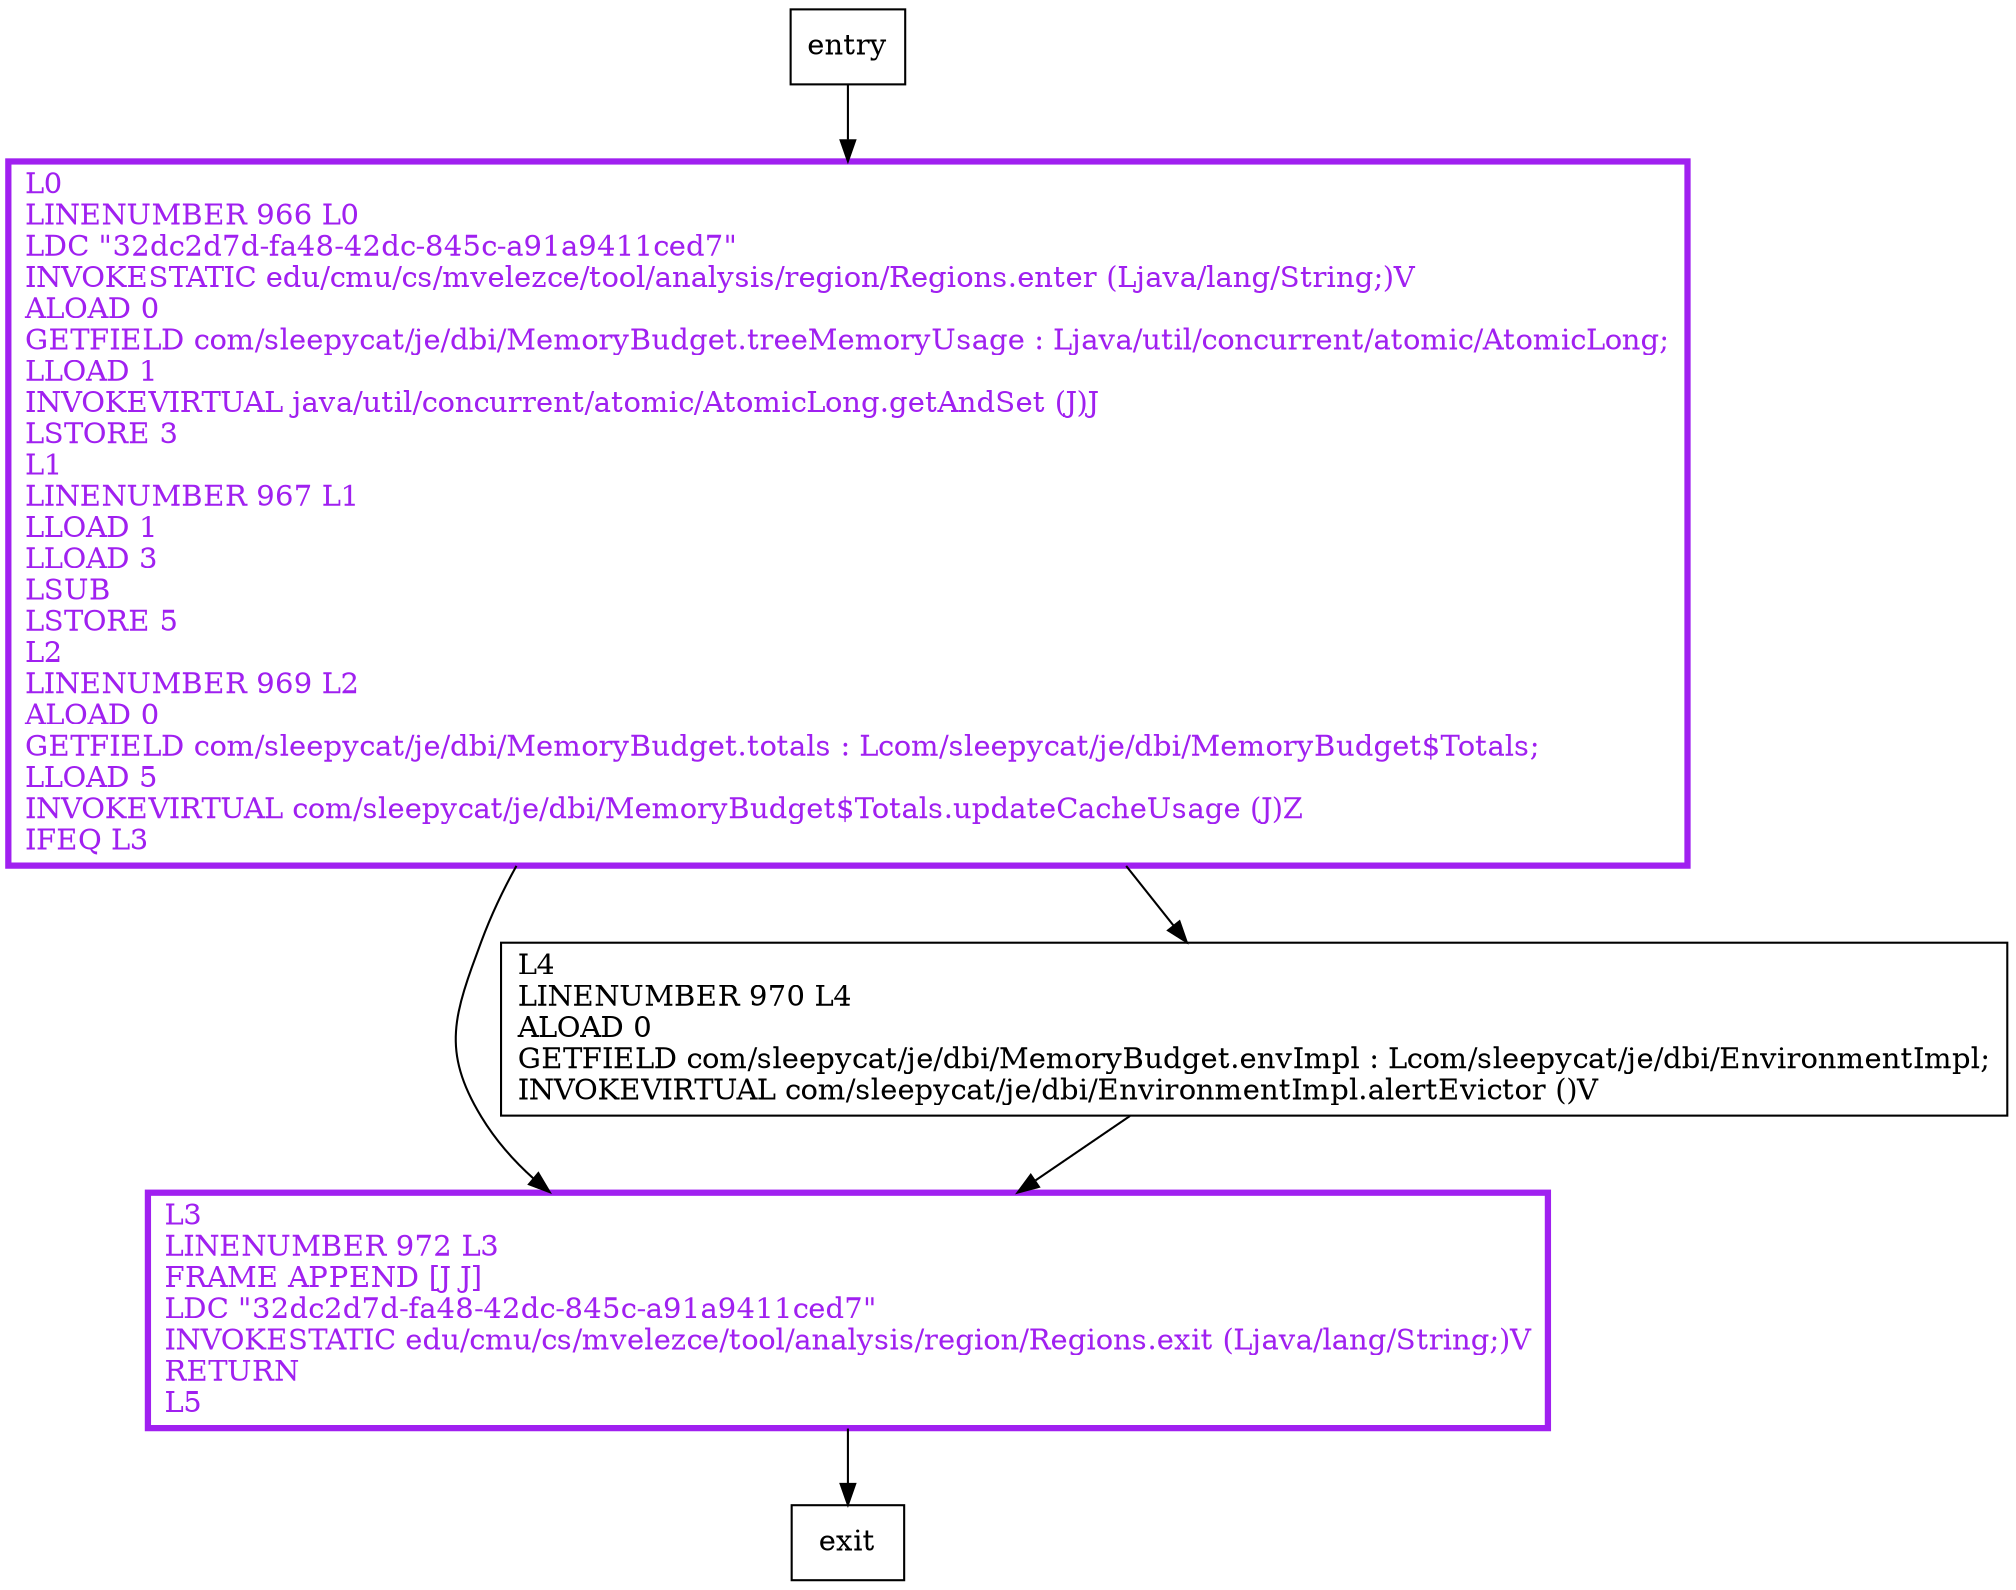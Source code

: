 digraph refreshTreeMemoryUsage {
node [shape=record];
2067657734 [label="L3\lLINENUMBER 972 L3\lFRAME APPEND [J J]\lLDC \"32dc2d7d-fa48-42dc-845c-a91a9411ced7\"\lINVOKESTATIC edu/cmu/cs/mvelezce/tool/analysis/region/Regions.exit (Ljava/lang/String;)V\lRETURN\lL5\l"];
1118445216 [label="L4\lLINENUMBER 970 L4\lALOAD 0\lGETFIELD com/sleepycat/je/dbi/MemoryBudget.envImpl : Lcom/sleepycat/je/dbi/EnvironmentImpl;\lINVOKEVIRTUAL com/sleepycat/je/dbi/EnvironmentImpl.alertEvictor ()V\l"];
682823333 [label="L0\lLINENUMBER 966 L0\lLDC \"32dc2d7d-fa48-42dc-845c-a91a9411ced7\"\lINVOKESTATIC edu/cmu/cs/mvelezce/tool/analysis/region/Regions.enter (Ljava/lang/String;)V\lALOAD 0\lGETFIELD com/sleepycat/je/dbi/MemoryBudget.treeMemoryUsage : Ljava/util/concurrent/atomic/AtomicLong;\lLLOAD 1\lINVOKEVIRTUAL java/util/concurrent/atomic/AtomicLong.getAndSet (J)J\lLSTORE 3\lL1\lLINENUMBER 967 L1\lLLOAD 1\lLLOAD 3\lLSUB\lLSTORE 5\lL2\lLINENUMBER 969 L2\lALOAD 0\lGETFIELD com/sleepycat/je/dbi/MemoryBudget.totals : Lcom/sleepycat/je/dbi/MemoryBudget$Totals;\lLLOAD 5\lINVOKEVIRTUAL com/sleepycat/je/dbi/MemoryBudget$Totals.updateCacheUsage (J)Z\lIFEQ L3\l"];
entry;
exit;
entry -> 682823333;
2067657734 -> exit;
1118445216 -> 2067657734;
682823333 -> 2067657734;
682823333 -> 1118445216;
2067657734[fontcolor="purple", penwidth=3, color="purple"];
682823333[fontcolor="purple", penwidth=3, color="purple"];
}
